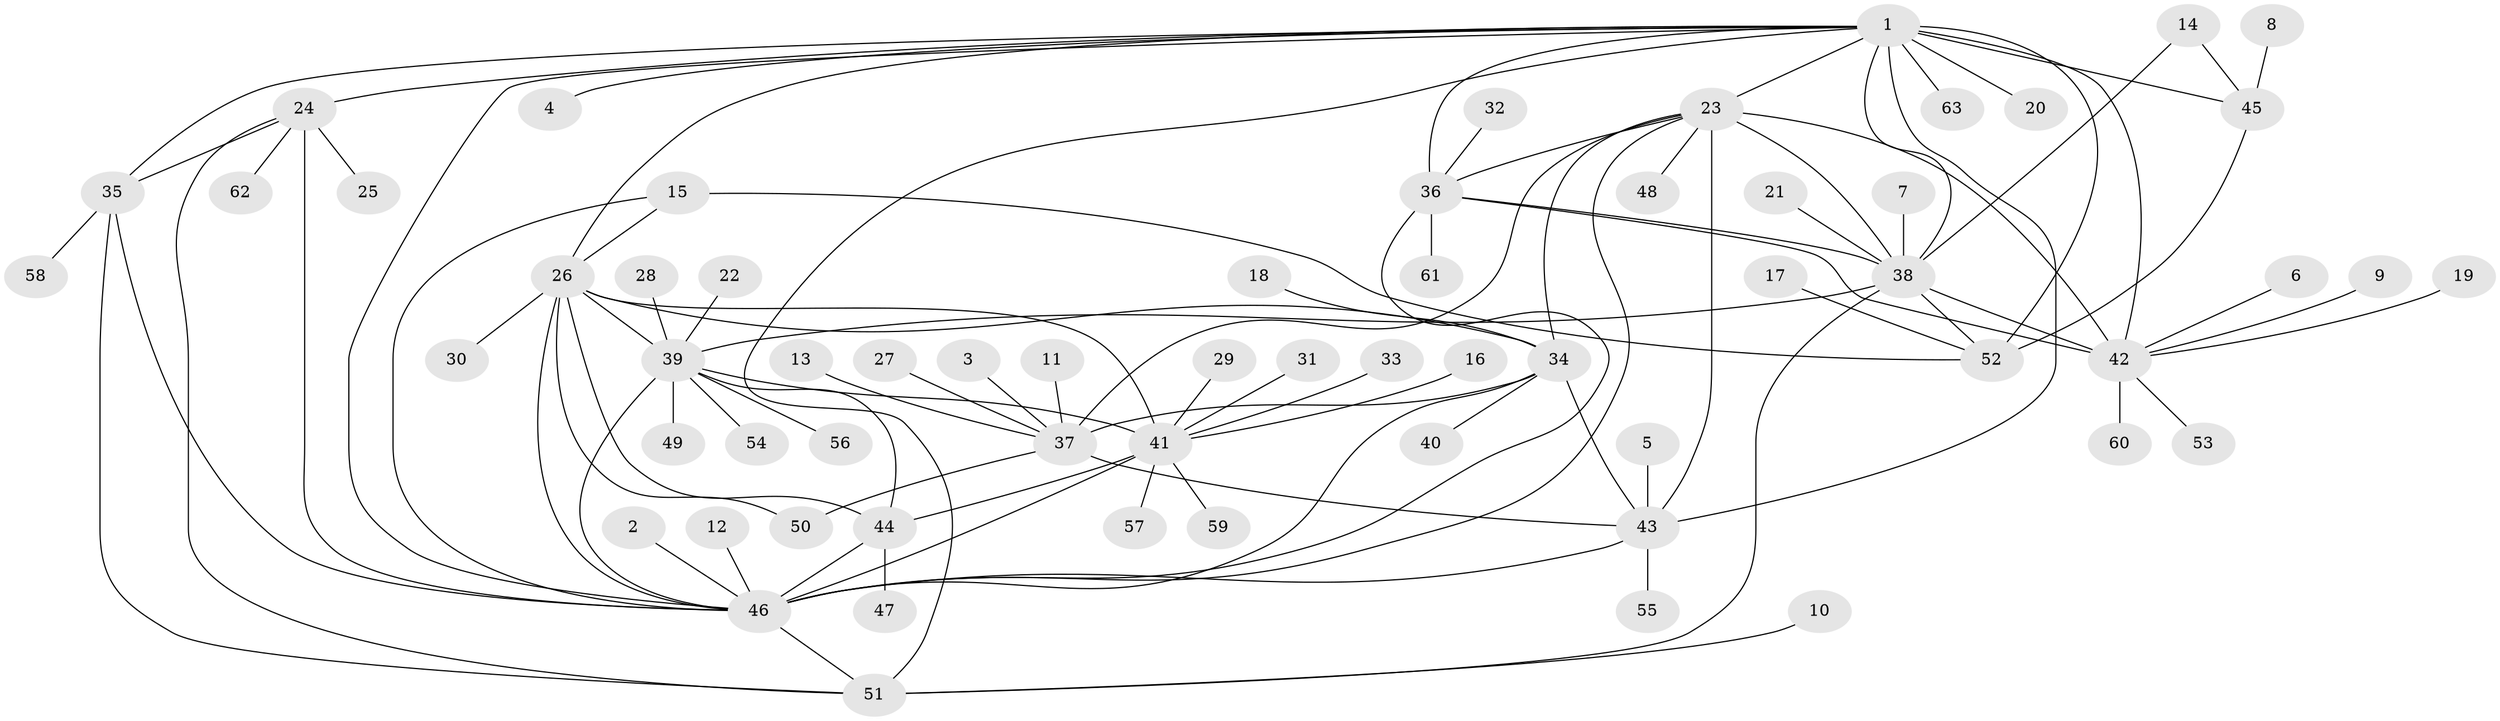 // original degree distribution, {7: 0.015873015873015872, 6: 0.05555555555555555, 8: 0.047619047619047616, 9: 0.06349206349206349, 12: 0.023809523809523808, 11: 0.015873015873015872, 10: 0.007936507936507936, 13: 0.007936507936507936, 2: 0.12698412698412698, 1: 0.5873015873015873, 3: 0.03968253968253968, 4: 0.007936507936507936}
// Generated by graph-tools (version 1.1) at 2025/26/03/09/25 03:26:38]
// undirected, 63 vertices, 98 edges
graph export_dot {
graph [start="1"]
  node [color=gray90,style=filled];
  1;
  2;
  3;
  4;
  5;
  6;
  7;
  8;
  9;
  10;
  11;
  12;
  13;
  14;
  15;
  16;
  17;
  18;
  19;
  20;
  21;
  22;
  23;
  24;
  25;
  26;
  27;
  28;
  29;
  30;
  31;
  32;
  33;
  34;
  35;
  36;
  37;
  38;
  39;
  40;
  41;
  42;
  43;
  44;
  45;
  46;
  47;
  48;
  49;
  50;
  51;
  52;
  53;
  54;
  55;
  56;
  57;
  58;
  59;
  60;
  61;
  62;
  63;
  1 -- 4 [weight=1.0];
  1 -- 20 [weight=1.0];
  1 -- 23 [weight=1.0];
  1 -- 24 [weight=2.0];
  1 -- 26 [weight=1.0];
  1 -- 35 [weight=2.0];
  1 -- 36 [weight=1.0];
  1 -- 38 [weight=1.0];
  1 -- 42 [weight=2.0];
  1 -- 43 [weight=2.0];
  1 -- 45 [weight=6.0];
  1 -- 46 [weight=2.0];
  1 -- 51 [weight=2.0];
  1 -- 52 [weight=3.0];
  1 -- 63 [weight=1.0];
  2 -- 46 [weight=1.0];
  3 -- 37 [weight=1.0];
  5 -- 43 [weight=1.0];
  6 -- 42 [weight=1.0];
  7 -- 38 [weight=1.0];
  8 -- 45 [weight=1.0];
  9 -- 42 [weight=1.0];
  10 -- 51 [weight=1.0];
  11 -- 37 [weight=1.0];
  12 -- 46 [weight=1.0];
  13 -- 37 [weight=1.0];
  14 -- 38 [weight=1.0];
  14 -- 45 [weight=1.0];
  15 -- 26 [weight=1.0];
  15 -- 46 [weight=1.0];
  15 -- 52 [weight=1.0];
  16 -- 41 [weight=1.0];
  17 -- 52 [weight=1.0];
  18 -- 34 [weight=1.0];
  19 -- 42 [weight=1.0];
  21 -- 38 [weight=1.0];
  22 -- 39 [weight=1.0];
  23 -- 34 [weight=1.0];
  23 -- 36 [weight=1.0];
  23 -- 37 [weight=1.0];
  23 -- 38 [weight=1.0];
  23 -- 42 [weight=2.0];
  23 -- 43 [weight=3.0];
  23 -- 46 [weight=1.0];
  23 -- 48 [weight=1.0];
  24 -- 25 [weight=1.0];
  24 -- 35 [weight=1.0];
  24 -- 46 [weight=1.0];
  24 -- 51 [weight=1.0];
  24 -- 62 [weight=1.0];
  26 -- 30 [weight=1.0];
  26 -- 34 [weight=1.0];
  26 -- 39 [weight=1.0];
  26 -- 41 [weight=1.0];
  26 -- 44 [weight=2.0];
  26 -- 46 [weight=1.0];
  26 -- 50 [weight=1.0];
  27 -- 37 [weight=1.0];
  28 -- 39 [weight=1.0];
  29 -- 41 [weight=1.0];
  31 -- 41 [weight=1.0];
  32 -- 36 [weight=1.0];
  33 -- 41 [weight=1.0];
  34 -- 37 [weight=1.0];
  34 -- 40 [weight=1.0];
  34 -- 43 [weight=3.0];
  34 -- 46 [weight=1.0];
  35 -- 46 [weight=1.0];
  35 -- 51 [weight=1.0];
  35 -- 58 [weight=1.0];
  36 -- 38 [weight=1.0];
  36 -- 42 [weight=2.0];
  36 -- 46 [weight=1.0];
  36 -- 61 [weight=1.0];
  37 -- 43 [weight=3.0];
  37 -- 50 [weight=1.0];
  38 -- 39 [weight=1.0];
  38 -- 42 [weight=2.0];
  38 -- 51 [weight=1.0];
  38 -- 52 [weight=1.0];
  39 -- 41 [weight=1.0];
  39 -- 44 [weight=2.0];
  39 -- 46 [weight=1.0];
  39 -- 49 [weight=1.0];
  39 -- 54 [weight=1.0];
  39 -- 56 [weight=1.0];
  41 -- 44 [weight=2.0];
  41 -- 46 [weight=1.0];
  41 -- 57 [weight=1.0];
  41 -- 59 [weight=1.0];
  42 -- 53 [weight=1.0];
  42 -- 60 [weight=1.0];
  43 -- 46 [weight=1.0];
  43 -- 55 [weight=1.0];
  44 -- 46 [weight=2.0];
  44 -- 47 [weight=1.0];
  45 -- 52 [weight=2.0];
  46 -- 51 [weight=2.0];
}

